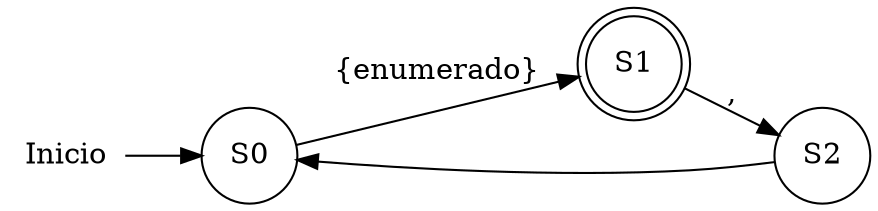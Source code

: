 digraph G {rankdir = LR;node [shape=circle];inicio [shape=plaintext label="Inicio"];inicio -> S0;S0 -> S1 [label="{enumerado}"];S1 [peripheries=2];S1 -> S2 [label=","];S2 -> S0 [label=" "];}